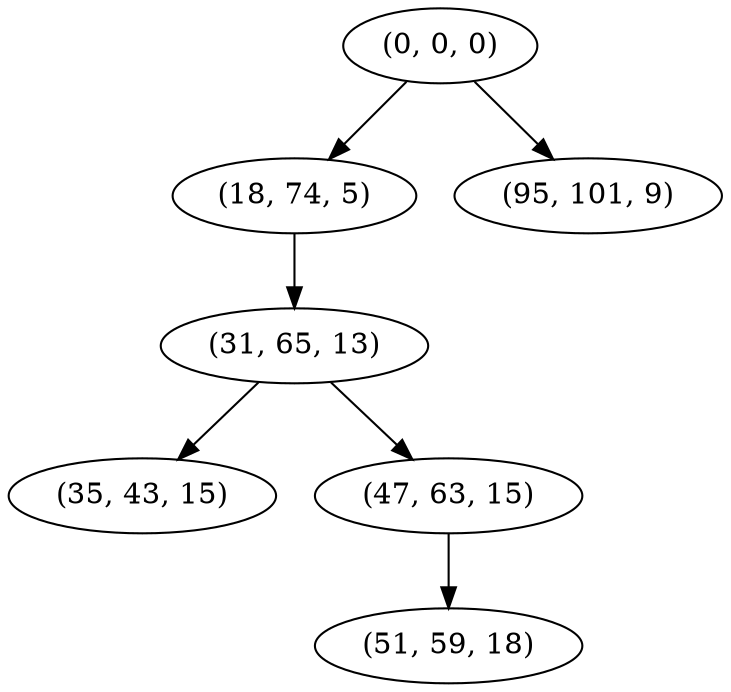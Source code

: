 digraph tree {
    "(0, 0, 0)";
    "(18, 74, 5)";
    "(31, 65, 13)";
    "(35, 43, 15)";
    "(47, 63, 15)";
    "(51, 59, 18)";
    "(95, 101, 9)";
    "(0, 0, 0)" -> "(18, 74, 5)";
    "(0, 0, 0)" -> "(95, 101, 9)";
    "(18, 74, 5)" -> "(31, 65, 13)";
    "(31, 65, 13)" -> "(35, 43, 15)";
    "(31, 65, 13)" -> "(47, 63, 15)";
    "(47, 63, 15)" -> "(51, 59, 18)";
}
